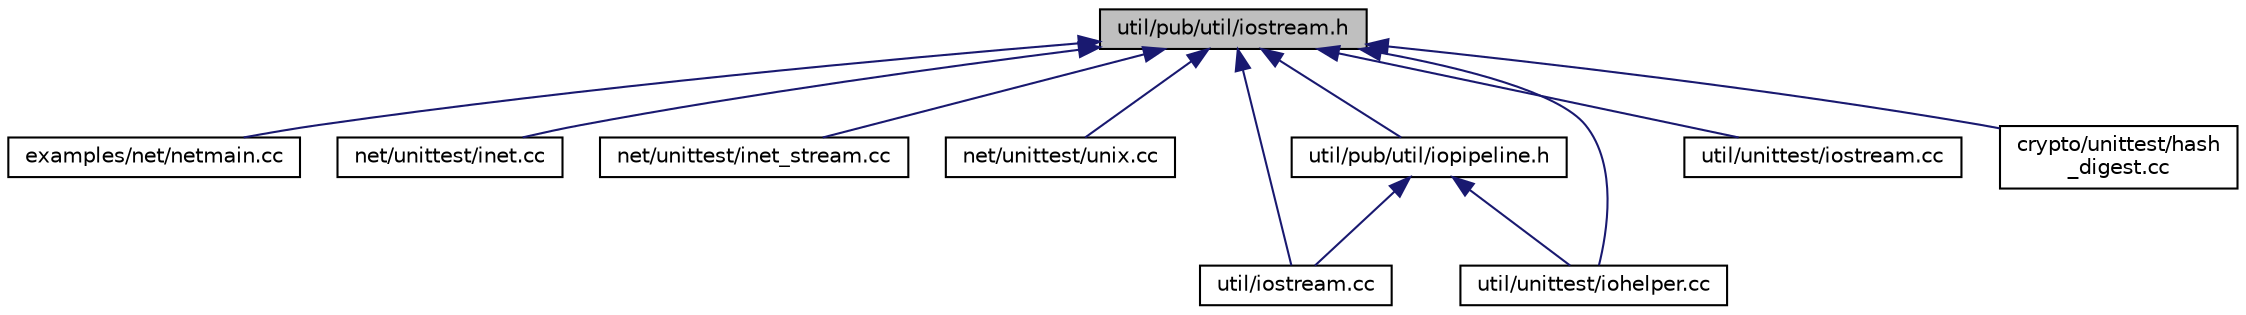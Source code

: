 digraph "util/pub/util/iostream.h"
{
 // LATEX_PDF_SIZE
  edge [fontname="Helvetica",fontsize="10",labelfontname="Helvetica",labelfontsize="10"];
  node [fontname="Helvetica",fontsize="10",shape=record];
  Node1 [label="util/pub/util/iostream.h",height=0.2,width=0.4,color="black", fillcolor="grey75", style="filled", fontcolor="black",tooltip="Base input/output stream classes."];
  Node1 -> Node2 [dir="back",color="midnightblue",fontsize="10",style="solid",fontname="Helvetica"];
  Node2 [label="examples/net/netmain.cc",height=0.2,width=0.4,color="black", fillcolor="white", style="filled",URL="$de/d77/netmain_8cc.html",tooltip="Networking example."];
  Node1 -> Node3 [dir="back",color="midnightblue",fontsize="10",style="solid",fontname="Helvetica"];
  Node3 [label="net/unittest/inet.cc",height=0.2,width=0.4,color="black", fillcolor="white", style="filled",URL="$dd/d8d/unittest_2inet_8cc.html",tooltip="Tests for Internet tcp and udp networking sockets."];
  Node1 -> Node4 [dir="back",color="midnightblue",fontsize="10",style="solid",fontname="Helvetica"];
  Node4 [label="net/unittest/inet_stream.cc",height=0.2,width=0.4,color="black", fillcolor="white", style="filled",URL="$d0/d3a/inet__stream_8cc.html",tooltip="Tests for Internet tcp and udp networking streams."];
  Node1 -> Node5 [dir="back",color="midnightblue",fontsize="10",style="solid",fontname="Helvetica"];
  Node5 [label="net/unittest/unix.cc",height=0.2,width=0.4,color="black", fillcolor="white", style="filled",URL="$db/dc1/unittest_2unix_8cc.html",tooltip="Tests for Unix domain tcp and udp networking."];
  Node1 -> Node6 [dir="back",color="midnightblue",fontsize="10",style="solid",fontname="Helvetica"];
  Node6 [label="util/pub/util/iopipeline.h",height=0.2,width=0.4,color="black", fillcolor="white", style="filled",URL="$d2/d09/iopipeline_8h.html",tooltip="Input/output streaming pipeline."];
  Node6 -> Node7 [dir="back",color="midnightblue",fontsize="10",style="solid",fontname="Helvetica"];
  Node7 [label="util/iostream.cc",height=0.2,width=0.4,color="black", fillcolor="white", style="filled",URL="$d2/d3e/iostream_8cc.html",tooltip="input/output stream utilities implementation"];
  Node6 -> Node8 [dir="back",color="midnightblue",fontsize="10",style="solid",fontname="Helvetica"];
  Node8 [label="util/unittest/iohelper.cc",height=0.2,width=0.4,color="black", fillcolor="white", style="filled",URL="$de/d12/iohelper_8cc.html",tooltip="Tests for input/output stream utilities."];
  Node1 -> Node7 [dir="back",color="midnightblue",fontsize="10",style="solid",fontname="Helvetica"];
  Node1 -> Node8 [dir="back",color="midnightblue",fontsize="10",style="solid",fontname="Helvetica"];
  Node1 -> Node9 [dir="back",color="midnightblue",fontsize="10",style="solid",fontname="Helvetica"];
  Node9 [label="util/unittest/iostream.cc",height=0.2,width=0.4,color="black", fillcolor="white", style="filled",URL="$d5/df4/unittest_2iostream_8cc.html",tooltip="Tests for input/output stream utilities."];
  Node1 -> Node10 [dir="back",color="midnightblue",fontsize="10",style="solid",fontname="Helvetica"];
  Node10 [label="crypto/unittest/hash\l_digest.cc",height=0.2,width=0.4,color="black", fillcolor="white", style="filled",URL="$dd/d08/hash__digest_8cc.html",tooltip="Test file for One-way hashing and message digests."];
}
